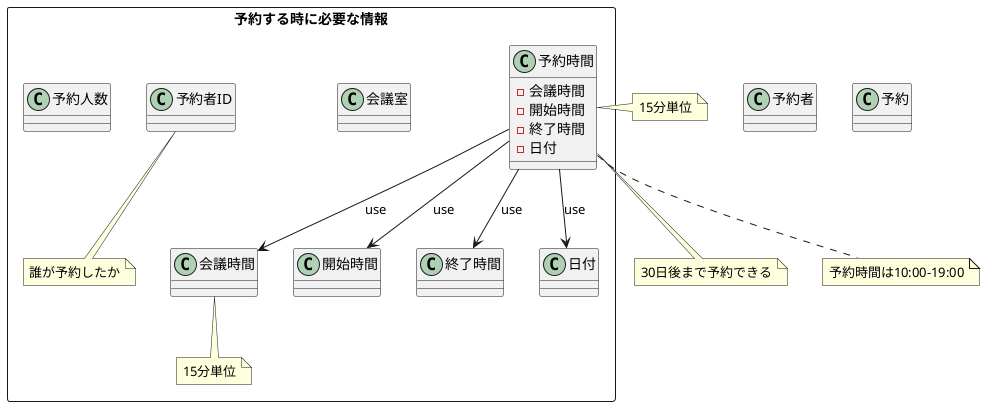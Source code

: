 @startuml

class 予約者
class 予約

rectangle 予約する時に必要な情報 {
    class 会議室
    class 予約者ID
    class 会議時間
    note bottom of 会議時間
    15分単位
    end note
    class 予約時間 {
        - 会議時間
        - 開始時間
        - 終了時間
        - 日付
    }
    予約時間 --> 会議時間 : use
    予約時間 --> 開始時間 : use
    予約時間 --> 終了時間 : use
    予約時間 --> 日付 : use
    class 予約人数
    class 予約者ID
    note bottom of 予約者ID
    誰が予約したか
    end note 
}

note right of 予約時間
15分単位
end note
note bottom of 予約時間
30日後まで予約できる
end note
note bottom of 予約時間
予約時間は10:00-19:00
end note

@enduml